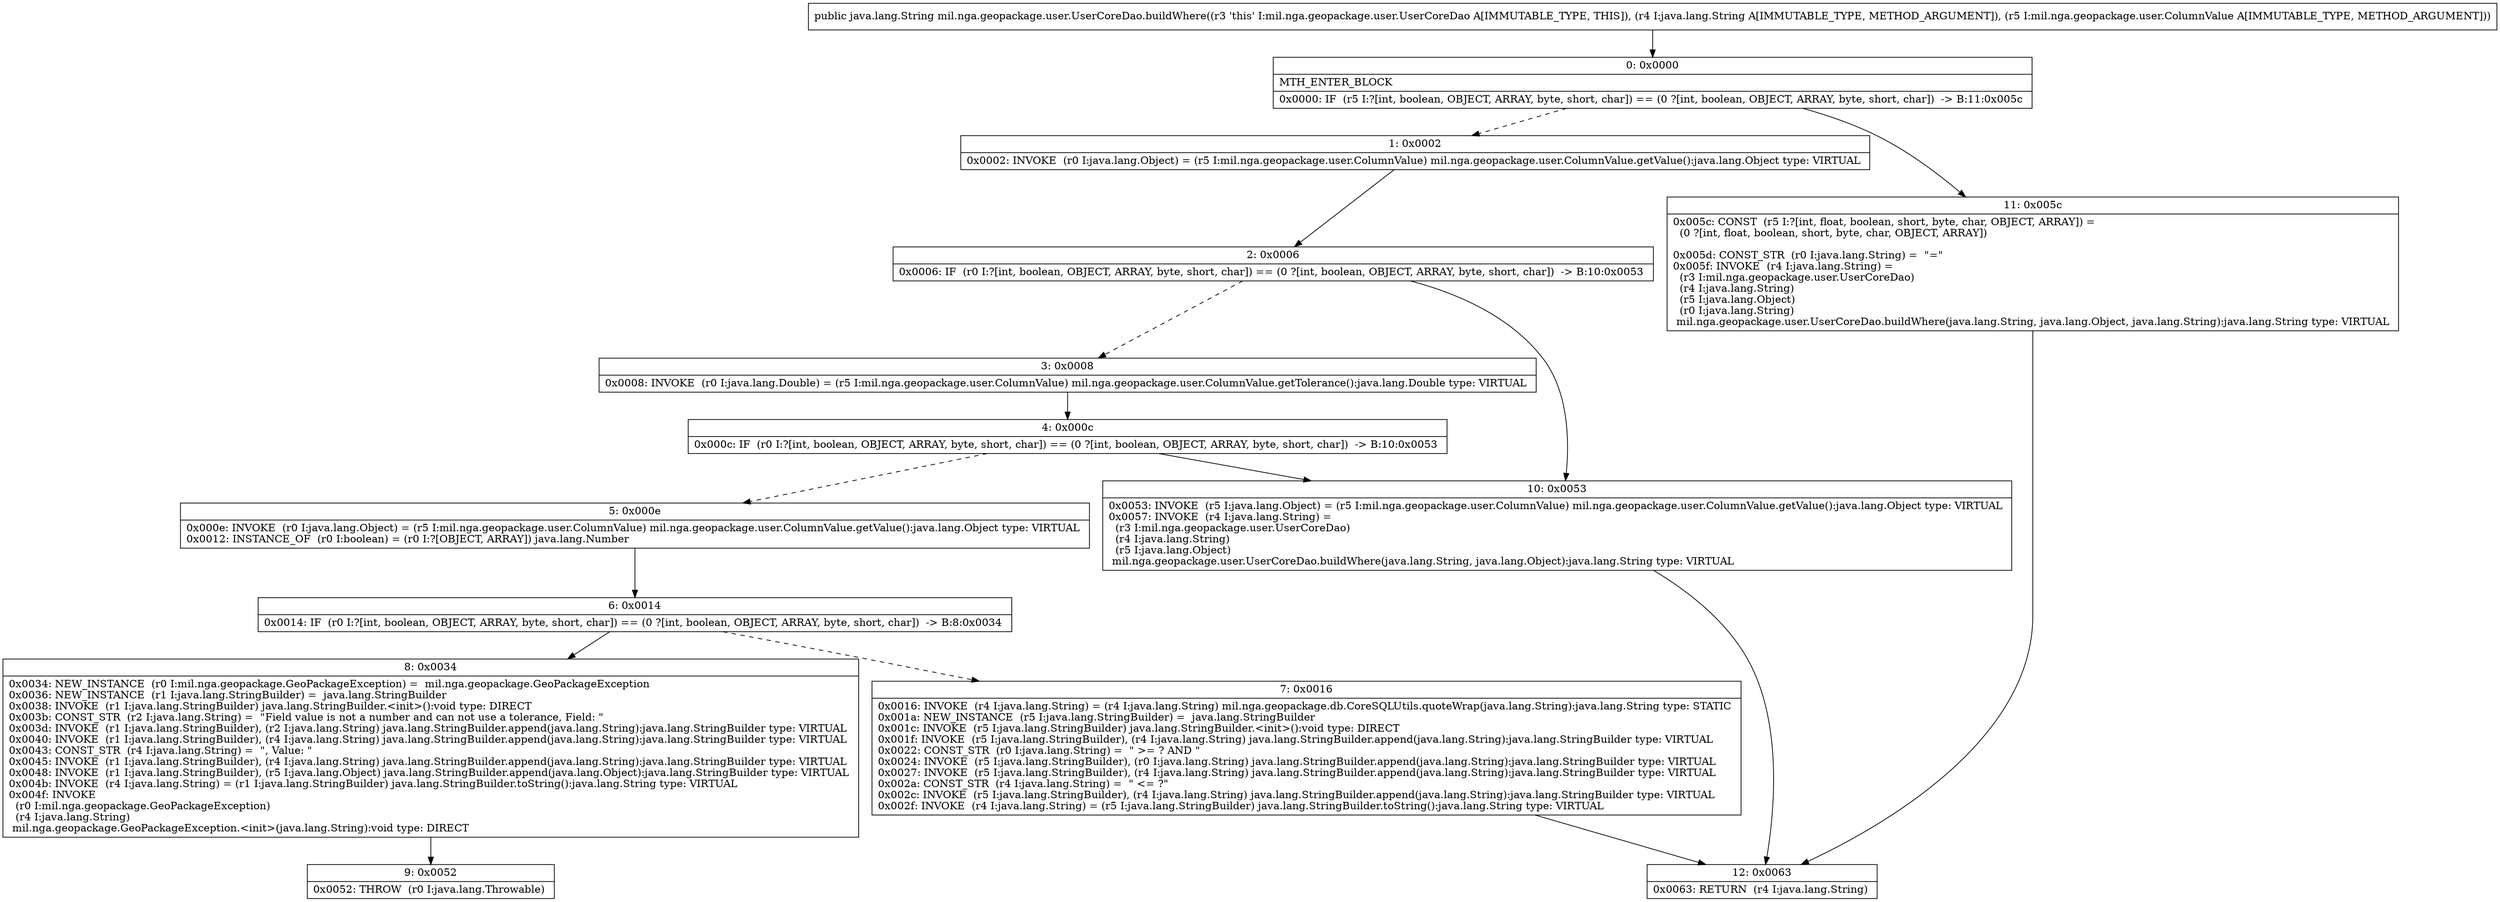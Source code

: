 digraph "CFG formil.nga.geopackage.user.UserCoreDao.buildWhere(Ljava\/lang\/String;Lmil\/nga\/geopackage\/user\/ColumnValue;)Ljava\/lang\/String;" {
Node_0 [shape=record,label="{0\:\ 0x0000|MTH_ENTER_BLOCK\l|0x0000: IF  (r5 I:?[int, boolean, OBJECT, ARRAY, byte, short, char]) == (0 ?[int, boolean, OBJECT, ARRAY, byte, short, char])  \-\> B:11:0x005c \l}"];
Node_1 [shape=record,label="{1\:\ 0x0002|0x0002: INVOKE  (r0 I:java.lang.Object) = (r5 I:mil.nga.geopackage.user.ColumnValue) mil.nga.geopackage.user.ColumnValue.getValue():java.lang.Object type: VIRTUAL \l}"];
Node_2 [shape=record,label="{2\:\ 0x0006|0x0006: IF  (r0 I:?[int, boolean, OBJECT, ARRAY, byte, short, char]) == (0 ?[int, boolean, OBJECT, ARRAY, byte, short, char])  \-\> B:10:0x0053 \l}"];
Node_3 [shape=record,label="{3\:\ 0x0008|0x0008: INVOKE  (r0 I:java.lang.Double) = (r5 I:mil.nga.geopackage.user.ColumnValue) mil.nga.geopackage.user.ColumnValue.getTolerance():java.lang.Double type: VIRTUAL \l}"];
Node_4 [shape=record,label="{4\:\ 0x000c|0x000c: IF  (r0 I:?[int, boolean, OBJECT, ARRAY, byte, short, char]) == (0 ?[int, boolean, OBJECT, ARRAY, byte, short, char])  \-\> B:10:0x0053 \l}"];
Node_5 [shape=record,label="{5\:\ 0x000e|0x000e: INVOKE  (r0 I:java.lang.Object) = (r5 I:mil.nga.geopackage.user.ColumnValue) mil.nga.geopackage.user.ColumnValue.getValue():java.lang.Object type: VIRTUAL \l0x0012: INSTANCE_OF  (r0 I:boolean) = (r0 I:?[OBJECT, ARRAY]) java.lang.Number \l}"];
Node_6 [shape=record,label="{6\:\ 0x0014|0x0014: IF  (r0 I:?[int, boolean, OBJECT, ARRAY, byte, short, char]) == (0 ?[int, boolean, OBJECT, ARRAY, byte, short, char])  \-\> B:8:0x0034 \l}"];
Node_7 [shape=record,label="{7\:\ 0x0016|0x0016: INVOKE  (r4 I:java.lang.String) = (r4 I:java.lang.String) mil.nga.geopackage.db.CoreSQLUtils.quoteWrap(java.lang.String):java.lang.String type: STATIC \l0x001a: NEW_INSTANCE  (r5 I:java.lang.StringBuilder) =  java.lang.StringBuilder \l0x001c: INVOKE  (r5 I:java.lang.StringBuilder) java.lang.StringBuilder.\<init\>():void type: DIRECT \l0x001f: INVOKE  (r5 I:java.lang.StringBuilder), (r4 I:java.lang.String) java.lang.StringBuilder.append(java.lang.String):java.lang.StringBuilder type: VIRTUAL \l0x0022: CONST_STR  (r0 I:java.lang.String) =  \" \>= ? AND \" \l0x0024: INVOKE  (r5 I:java.lang.StringBuilder), (r0 I:java.lang.String) java.lang.StringBuilder.append(java.lang.String):java.lang.StringBuilder type: VIRTUAL \l0x0027: INVOKE  (r5 I:java.lang.StringBuilder), (r4 I:java.lang.String) java.lang.StringBuilder.append(java.lang.String):java.lang.StringBuilder type: VIRTUAL \l0x002a: CONST_STR  (r4 I:java.lang.String) =  \" \<= ?\" \l0x002c: INVOKE  (r5 I:java.lang.StringBuilder), (r4 I:java.lang.String) java.lang.StringBuilder.append(java.lang.String):java.lang.StringBuilder type: VIRTUAL \l0x002f: INVOKE  (r4 I:java.lang.String) = (r5 I:java.lang.StringBuilder) java.lang.StringBuilder.toString():java.lang.String type: VIRTUAL \l}"];
Node_8 [shape=record,label="{8\:\ 0x0034|0x0034: NEW_INSTANCE  (r0 I:mil.nga.geopackage.GeoPackageException) =  mil.nga.geopackage.GeoPackageException \l0x0036: NEW_INSTANCE  (r1 I:java.lang.StringBuilder) =  java.lang.StringBuilder \l0x0038: INVOKE  (r1 I:java.lang.StringBuilder) java.lang.StringBuilder.\<init\>():void type: DIRECT \l0x003b: CONST_STR  (r2 I:java.lang.String) =  \"Field value is not a number and can not use a tolerance, Field: \" \l0x003d: INVOKE  (r1 I:java.lang.StringBuilder), (r2 I:java.lang.String) java.lang.StringBuilder.append(java.lang.String):java.lang.StringBuilder type: VIRTUAL \l0x0040: INVOKE  (r1 I:java.lang.StringBuilder), (r4 I:java.lang.String) java.lang.StringBuilder.append(java.lang.String):java.lang.StringBuilder type: VIRTUAL \l0x0043: CONST_STR  (r4 I:java.lang.String) =  \", Value: \" \l0x0045: INVOKE  (r1 I:java.lang.StringBuilder), (r4 I:java.lang.String) java.lang.StringBuilder.append(java.lang.String):java.lang.StringBuilder type: VIRTUAL \l0x0048: INVOKE  (r1 I:java.lang.StringBuilder), (r5 I:java.lang.Object) java.lang.StringBuilder.append(java.lang.Object):java.lang.StringBuilder type: VIRTUAL \l0x004b: INVOKE  (r4 I:java.lang.String) = (r1 I:java.lang.StringBuilder) java.lang.StringBuilder.toString():java.lang.String type: VIRTUAL \l0x004f: INVOKE  \l  (r0 I:mil.nga.geopackage.GeoPackageException)\l  (r4 I:java.lang.String)\l mil.nga.geopackage.GeoPackageException.\<init\>(java.lang.String):void type: DIRECT \l}"];
Node_9 [shape=record,label="{9\:\ 0x0052|0x0052: THROW  (r0 I:java.lang.Throwable) \l}"];
Node_10 [shape=record,label="{10\:\ 0x0053|0x0053: INVOKE  (r5 I:java.lang.Object) = (r5 I:mil.nga.geopackage.user.ColumnValue) mil.nga.geopackage.user.ColumnValue.getValue():java.lang.Object type: VIRTUAL \l0x0057: INVOKE  (r4 I:java.lang.String) = \l  (r3 I:mil.nga.geopackage.user.UserCoreDao)\l  (r4 I:java.lang.String)\l  (r5 I:java.lang.Object)\l mil.nga.geopackage.user.UserCoreDao.buildWhere(java.lang.String, java.lang.Object):java.lang.String type: VIRTUAL \l}"];
Node_11 [shape=record,label="{11\:\ 0x005c|0x005c: CONST  (r5 I:?[int, float, boolean, short, byte, char, OBJECT, ARRAY]) = \l  (0 ?[int, float, boolean, short, byte, char, OBJECT, ARRAY])\l \l0x005d: CONST_STR  (r0 I:java.lang.String) =  \"=\" \l0x005f: INVOKE  (r4 I:java.lang.String) = \l  (r3 I:mil.nga.geopackage.user.UserCoreDao)\l  (r4 I:java.lang.String)\l  (r5 I:java.lang.Object)\l  (r0 I:java.lang.String)\l mil.nga.geopackage.user.UserCoreDao.buildWhere(java.lang.String, java.lang.Object, java.lang.String):java.lang.String type: VIRTUAL \l}"];
Node_12 [shape=record,label="{12\:\ 0x0063|0x0063: RETURN  (r4 I:java.lang.String) \l}"];
MethodNode[shape=record,label="{public java.lang.String mil.nga.geopackage.user.UserCoreDao.buildWhere((r3 'this' I:mil.nga.geopackage.user.UserCoreDao A[IMMUTABLE_TYPE, THIS]), (r4 I:java.lang.String A[IMMUTABLE_TYPE, METHOD_ARGUMENT]), (r5 I:mil.nga.geopackage.user.ColumnValue A[IMMUTABLE_TYPE, METHOD_ARGUMENT])) }"];
MethodNode -> Node_0;
Node_0 -> Node_1[style=dashed];
Node_0 -> Node_11;
Node_1 -> Node_2;
Node_2 -> Node_3[style=dashed];
Node_2 -> Node_10;
Node_3 -> Node_4;
Node_4 -> Node_5[style=dashed];
Node_4 -> Node_10;
Node_5 -> Node_6;
Node_6 -> Node_7[style=dashed];
Node_6 -> Node_8;
Node_7 -> Node_12;
Node_8 -> Node_9;
Node_10 -> Node_12;
Node_11 -> Node_12;
}

